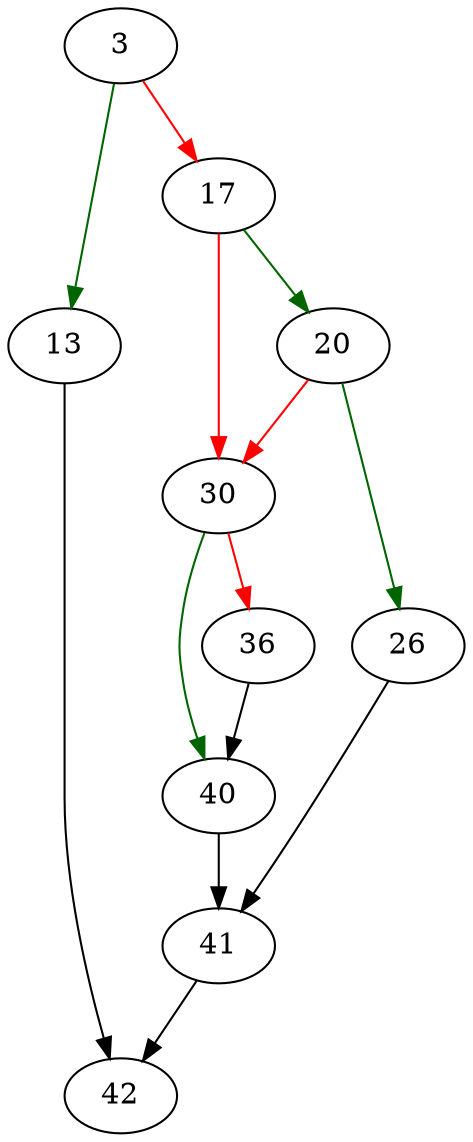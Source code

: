 strict digraph "sqlite3BinaryCompareCollSeq" {
	// Node definitions.
	3 [entry=true];
	13;
	17;
	42;
	20;
	30;
	26;
	41;
	40;
	36;

	// Edge definitions.
	3 -> 13 [
		color=darkgreen
		cond=true
	];
	3 -> 17 [
		color=red
		cond=false
	];
	13 -> 42;
	17 -> 20 [
		color=darkgreen
		cond=true
	];
	17 -> 30 [
		color=red
		cond=false
	];
	20 -> 30 [
		color=red
		cond=false
	];
	20 -> 26 [
		color=darkgreen
		cond=true
	];
	30 -> 40 [
		color=darkgreen
		cond=true
	];
	30 -> 36 [
		color=red
		cond=false
	];
	26 -> 41;
	41 -> 42;
	40 -> 41;
	36 -> 40;
}